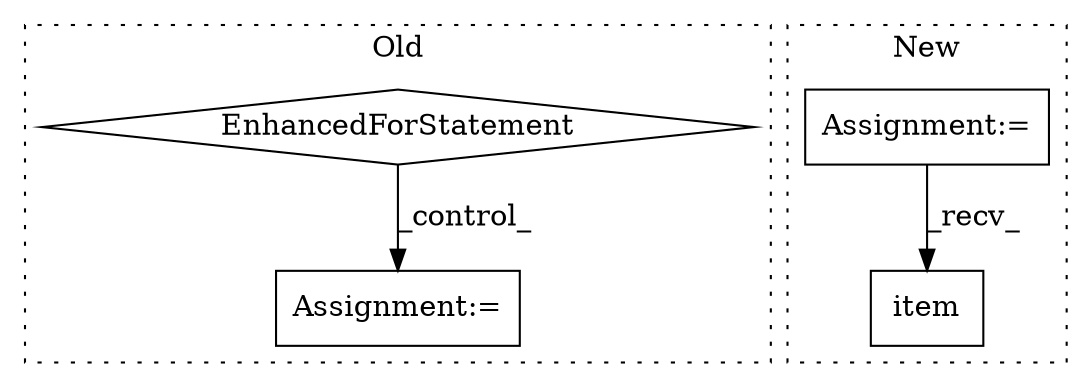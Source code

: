 digraph G {
subgraph cluster0 {
1 [label="EnhancedForStatement" a="70" s="143,237" l="64,2" shape="diamond"];
3 [label="Assignment:=" a="7" s="294" l="2" shape="box"];
label = "Old";
style="dotted";
}
subgraph cluster1 {
2 [label="item" a="32" s="239" l="6" shape="box"];
4 [label="Assignment:=" a="7" s="102" l="5" shape="box"];
label = "New";
style="dotted";
}
1 -> 3 [label="_control_"];
4 -> 2 [label="_recv_"];
}